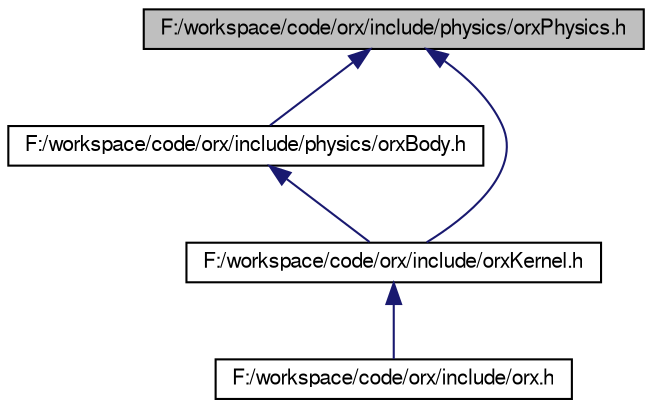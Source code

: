 digraph G
{
  bgcolor="transparent";
  edge [fontname="FreeSans",fontsize=10,labelfontname="FreeSans",labelfontsize=10];
  node [fontname="FreeSans",fontsize=10,shape=record];
  Node1 [label="F:/workspace/code/orx/include/physics/orxPhysics.h",height=0.2,width=0.4,color="black", fillcolor="grey75", style="filled" fontcolor="black"];
  Node1 -> Node2 [dir=back,color="midnightblue",fontsize=10,style="solid",fontname="FreeSans"];
  Node2 [label="F:/workspace/code/orx/include/physics/orxBody.h",height=0.2,width=0.4,color="black",URL="$orx_body_8h.html"];
  Node2 -> Node3 [dir=back,color="midnightblue",fontsize=10,style="solid",fontname="FreeSans"];
  Node3 [label="F:/workspace/code/orx/include/orxKernel.h",height=0.2,width=0.4,color="black",URL="$orx_kernel_8h.html"];
  Node3 -> Node4 [dir=back,color="midnightblue",fontsize=10,style="solid",fontname="FreeSans"];
  Node4 [label="F:/workspace/code/orx/include/orx.h",height=0.2,width=0.4,color="black",URL="$orx_8h.html"];
  Node1 -> Node3 [dir=back,color="midnightblue",fontsize=10,style="solid",fontname="FreeSans"];
}
